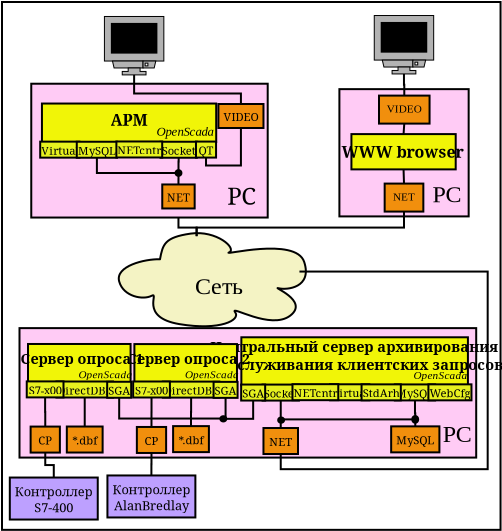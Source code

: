 <?xml version="1.0" encoding="UTF-8"?>
<dia:diagram xmlns:dia="http://www.lysator.liu.se/~alla/dia/">
  <dia:layer name="Тло" visible="true">
    <dia:group>
      <dia:object type="Standard - Box" version="0" id="O0">
        <dia:attribute name="obj_pos">
          <dia:point val="21.493,-13.909"/>
        </dia:attribute>
        <dia:attribute name="obj_bb">
          <dia:rectangle val="21.443,-13.959;46.47,12.534"/>
        </dia:attribute>
        <dia:attribute name="elem_corner">
          <dia:point val="21.493,-13.909"/>
        </dia:attribute>
        <dia:attribute name="elem_width">
          <dia:real val="24.927"/>
        </dia:attribute>
        <dia:attribute name="elem_height">
          <dia:real val="26.392"/>
        </dia:attribute>
        <dia:attribute name="show_background">
          <dia:boolean val="true"/>
        </dia:attribute>
      </dia:object>
      <dia:object type="Flowchart - Box" version="0" id="O1">
        <dia:attribute name="obj_pos">
          <dia:point val="22.029,9.868"/>
        </dia:attribute>
        <dia:attribute name="obj_bb">
          <dia:rectangle val="21.979,9.818;26.185,12.018"/>
        </dia:attribute>
        <dia:attribute name="elem_corner">
          <dia:point val="22.029,9.868"/>
        </dia:attribute>
        <dia:attribute name="elem_width">
          <dia:real val="4.106"/>
        </dia:attribute>
        <dia:attribute name="elem_height">
          <dia:real val="2.1"/>
        </dia:attribute>
        <dia:attribute name="inner_color">
          <dia:color val="#bda0ff"/>
        </dia:attribute>
        <dia:attribute name="show_background">
          <dia:boolean val="true"/>
        </dia:attribute>
        <dia:attribute name="padding">
          <dia:real val="0.2"/>
        </dia:attribute>
        <dia:attribute name="text">
          <dia:composite type="text">
            <dia:attribute name="string">
              <dia:string>#Контроллер
S7-400#</dia:string>
            </dia:attribute>
            <dia:attribute name="font">
              <dia:font family="serif" style="0" name="Times-Roman"/>
            </dia:attribute>
            <dia:attribute name="height">
              <dia:real val="0.8"/>
            </dia:attribute>
            <dia:attribute name="pos">
              <dia:point val="24.082,10.718"/>
            </dia:attribute>
            <dia:attribute name="color">
              <dia:color val="#000000"/>
            </dia:attribute>
            <dia:attribute name="alignment">
              <dia:enum val="1"/>
            </dia:attribute>
          </dia:composite>
        </dia:attribute>
      </dia:object>
      <dia:object type="Network - Cloud" version="0" id="O2">
        <dia:attribute name="obj_pos">
          <dia:point val="27.332,-2.353"/>
        </dia:attribute>
        <dia:attribute name="obj_bb">
          <dia:rectangle val="27.332,-2.353;36.686,2.306"/>
        </dia:attribute>
        <dia:attribute name="elem_corner">
          <dia:point val="27.332,-2.353"/>
        </dia:attribute>
        <dia:attribute name="elem_width">
          <dia:real val="9.354"/>
        </dia:attribute>
        <dia:attribute name="elem_height">
          <dia:real val="4.658"/>
        </dia:attribute>
        <dia:attribute name="line_width">
          <dia:real val="0.1"/>
        </dia:attribute>
        <dia:attribute name="line_colour">
          <dia:color val="#000000"/>
        </dia:attribute>
        <dia:attribute name="fill_colour">
          <dia:color val="#f4f3c4"/>
        </dia:attribute>
        <dia:attribute name="show_background">
          <dia:boolean val="true"/>
        </dia:attribute>
        <dia:attribute name="line_style">
          <dia:enum val="0"/>
          <dia:real val="1"/>
        </dia:attribute>
        <dia:attribute name="text">
          <dia:composite type="text">
            <dia:attribute name="string">
              <dia:string>#Cеть#</dia:string>
            </dia:attribute>
            <dia:attribute name="font">
              <dia:font family="times new roman" style="0" name="Times-Roman"/>
            </dia:attribute>
            <dia:attribute name="height">
              <dia:real val="1.5"/>
            </dia:attribute>
            <dia:attribute name="pos">
              <dia:point val="32.26,0.359"/>
            </dia:attribute>
            <dia:attribute name="color">
              <dia:color val="#000000"/>
            </dia:attribute>
            <dia:attribute name="alignment">
              <dia:enum val="1"/>
            </dia:attribute>
          </dia:composite>
        </dia:attribute>
        <dia:attribute name="flip_horizontal">
          <dia:boolean val="false"/>
        </dia:attribute>
        <dia:attribute name="flip_vertical">
          <dia:boolean val="false"/>
        </dia:attribute>
      </dia:object>
      <dia:object type="Standard - Box" version="0" id="O3">
        <dia:attribute name="obj_pos">
          <dia:point val="22.368,2.397"/>
        </dia:attribute>
        <dia:attribute name="obj_bb">
          <dia:rectangle val="22.318,2.347;45.253,8.92"/>
        </dia:attribute>
        <dia:attribute name="elem_corner">
          <dia:point val="22.368,2.397"/>
        </dia:attribute>
        <dia:attribute name="elem_width">
          <dia:real val="22.835"/>
        </dia:attribute>
        <dia:attribute name="elem_height">
          <dia:real val="6.473"/>
        </dia:attribute>
        <dia:attribute name="inner_color">
          <dia:color val="#ffcbf5"/>
        </dia:attribute>
        <dia:attribute name="show_background">
          <dia:boolean val="true"/>
        </dia:attribute>
      </dia:object>
      <dia:object type="Standard - Text" version="0" id="O4">
        <dia:attribute name="obj_pos">
          <dia:point val="44.25,8.093"/>
        </dia:attribute>
        <dia:attribute name="obj_bb">
          <dia:rectangle val="43.575,7.043;44.925,8.843"/>
        </dia:attribute>
        <dia:attribute name="text">
          <dia:composite type="text">
            <dia:attribute name="string">
              <dia:string>#PC#</dia:string>
            </dia:attribute>
            <dia:attribute name="font">
              <dia:font family="times new roman" style="0" name="Times-Roman"/>
            </dia:attribute>
            <dia:attribute name="height">
              <dia:real val="1.5"/>
            </dia:attribute>
            <dia:attribute name="pos">
              <dia:point val="44.25,8.093"/>
            </dia:attribute>
            <dia:attribute name="color">
              <dia:color val="#000000"/>
            </dia:attribute>
            <dia:attribute name="alignment">
              <dia:enum val="1"/>
            </dia:attribute>
          </dia:composite>
        </dia:attribute>
      </dia:object>
      <dia:object type="Standard - ZigZagLine" version="0" id="O5">
        <dia:attribute name="obj_pos">
          <dia:point val="25.629,5.866"/>
        </dia:attribute>
        <dia:attribute name="obj_bb">
          <dia:rectangle val="25.579,5.816;25.679,7.367"/>
        </dia:attribute>
        <dia:attribute name="orth_points">
          <dia:point val="25.629,5.866"/>
          <dia:point val="25.629,6.592"/>
          <dia:point val="25.629,6.592"/>
          <dia:point val="25.629,7.317"/>
        </dia:attribute>
        <dia:attribute name="orth_orient">
          <dia:enum val="1"/>
          <dia:enum val="0"/>
          <dia:enum val="1"/>
        </dia:attribute>
        <dia:connections>
          <dia:connection handle="1" to="O34" connection="2"/>
        </dia:connections>
      </dia:object>
      <dia:object type="Standard - ZigZagLine" version="0" id="O6">
        <dia:attribute name="obj_pos">
          <dia:point val="23.649,5.861"/>
        </dia:attribute>
        <dia:attribute name="obj_bb">
          <dia:rectangle val="23.599,5.811;23.706,7.37"/>
        </dia:attribute>
        <dia:attribute name="orth_points">
          <dia:point val="23.649,5.861"/>
          <dia:point val="23.649,6.591"/>
          <dia:point val="23.656,6.591"/>
          <dia:point val="23.656,7.32"/>
        </dia:attribute>
        <dia:attribute name="orth_orient">
          <dia:enum val="1"/>
          <dia:enum val="0"/>
          <dia:enum val="1"/>
        </dia:attribute>
        <dia:connections>
          <dia:connection handle="1" to="O33" connection="2"/>
        </dia:connections>
      </dia:object>
      <dia:object type="Standard - ZigZagLine" version="0" id="O7">
        <dia:attribute name="obj_pos">
          <dia:point val="23.656,8.62"/>
        </dia:attribute>
        <dia:attribute name="obj_bb">
          <dia:rectangle val="23.606,8.57;24.132,9.918"/>
        </dia:attribute>
        <dia:attribute name="orth_points">
          <dia:point val="23.656,8.62"/>
          <dia:point val="23.656,9.244"/>
          <dia:point val="24.082,9.244"/>
          <dia:point val="24.082,9.868"/>
        </dia:attribute>
        <dia:attribute name="orth_orient">
          <dia:enum val="1"/>
          <dia:enum val="0"/>
          <dia:enum val="1"/>
        </dia:attribute>
        <dia:connections>
          <dia:connection handle="0" to="O33" connection="13"/>
          <dia:connection handle="1" to="O1" connection="2"/>
        </dia:connections>
      </dia:object>
      <dia:object type="Standard - ZigZagLine" version="0" id="O8">
        <dia:attribute name="obj_pos">
          <dia:point val="35.43,8.692"/>
        </dia:attribute>
        <dia:attribute name="obj_bb">
          <dia:rectangle val="35.38,-0.481;45.827,9.5"/>
        </dia:attribute>
        <dia:attribute name="orth_points">
          <dia:point val="35.43,8.692"/>
          <dia:point val="35.43,9.45"/>
          <dia:point val="45.777,9.45"/>
          <dia:point val="45.777,-0.431"/>
          <dia:point val="36.365,-0.431"/>
        </dia:attribute>
        <dia:attribute name="orth_orient">
          <dia:enum val="1"/>
          <dia:enum val="0"/>
          <dia:enum val="1"/>
          <dia:enum val="0"/>
        </dia:attribute>
        <dia:connections>
          <dia:connection handle="0" to="O32" connection="13"/>
          <dia:connection handle="1" to="O2" connection="2"/>
        </dia:connections>
      </dia:object>
      <dia:object type="Standard - ZigZagLine" version="0" id="O9">
        <dia:attribute name="obj_pos">
          <dia:point val="35.43,6.02"/>
        </dia:attribute>
        <dia:attribute name="obj_bb">
          <dia:rectangle val="35.38,5.97;35.48,7.442"/>
        </dia:attribute>
        <dia:attribute name="orth_points">
          <dia:point val="35.43,6.02"/>
          <dia:point val="35.43,6.02"/>
          <dia:point val="35.43,7.392"/>
        </dia:attribute>
        <dia:attribute name="orth_orient">
          <dia:enum val="0"/>
          <dia:enum val="1"/>
        </dia:attribute>
        <dia:attribute name="autorouting">
          <dia:boolean val="false"/>
        </dia:attribute>
        <dia:connections>
          <dia:connection handle="1" to="O32" connection="2"/>
        </dia:connections>
      </dia:object>
      <dia:object type="Standard - ZigZagLine" version="0" id="O10">
        <dia:attribute name="obj_pos">
          <dia:point val="28.969,5.866"/>
        </dia:attribute>
        <dia:attribute name="obj_bb">
          <dia:rectangle val="28.917,5.816;29.019,7.389"/>
        </dia:attribute>
        <dia:attribute name="orth_points">
          <dia:point val="28.969,5.866"/>
          <dia:point val="28.969,6.603"/>
          <dia:point val="28.967,6.603"/>
          <dia:point val="28.967,7.339"/>
        </dia:attribute>
        <dia:attribute name="orth_orient">
          <dia:enum val="1"/>
          <dia:enum val="0"/>
          <dia:enum val="1"/>
        </dia:attribute>
        <dia:connections>
          <dia:connection handle="1" to="O35" connection="2"/>
        </dia:connections>
      </dia:object>
      <dia:object type="Standard - ZigZagLine" version="0" id="O11">
        <dia:attribute name="obj_pos">
          <dia:point val="30.949,5.871"/>
        </dia:attribute>
        <dia:attribute name="obj_bb">
          <dia:rectangle val="30.893,5.821;30.999,7.347"/>
        </dia:attribute>
        <dia:attribute name="orth_points">
          <dia:point val="30.949,5.871"/>
          <dia:point val="30.949,6.584"/>
          <dia:point val="30.943,6.584"/>
          <dia:point val="30.943,7.297"/>
        </dia:attribute>
        <dia:attribute name="orth_orient">
          <dia:enum val="1"/>
          <dia:enum val="0"/>
          <dia:enum val="1"/>
        </dia:attribute>
        <dia:connections>
          <dia:connection handle="1" to="O36" connection="2"/>
        </dia:connections>
      </dia:object>
      <dia:object type="Flowchart - Box" version="0" id="O12">
        <dia:attribute name="obj_pos">
          <dia:point val="26.91,9.764"/>
        </dia:attribute>
        <dia:attribute name="obj_bb">
          <dia:rectangle val="26.86,9.714;31.065,11.914"/>
        </dia:attribute>
        <dia:attribute name="elem_corner">
          <dia:point val="26.91,9.764"/>
        </dia:attribute>
        <dia:attribute name="elem_width">
          <dia:real val="4.106"/>
        </dia:attribute>
        <dia:attribute name="elem_height">
          <dia:real val="2.1"/>
        </dia:attribute>
        <dia:attribute name="inner_color">
          <dia:color val="#bda0ff"/>
        </dia:attribute>
        <dia:attribute name="show_background">
          <dia:boolean val="true"/>
        </dia:attribute>
        <dia:attribute name="padding">
          <dia:real val="0.2"/>
        </dia:attribute>
        <dia:attribute name="text">
          <dia:composite type="text">
            <dia:attribute name="string">
              <dia:string>#Контроллер
AlanBredlay#</dia:string>
            </dia:attribute>
            <dia:attribute name="font">
              <dia:font family="serif" style="0" name="Times-Roman"/>
            </dia:attribute>
            <dia:attribute name="height">
              <dia:real val="0.8"/>
            </dia:attribute>
            <dia:attribute name="pos">
              <dia:point val="28.963,10.614"/>
            </dia:attribute>
            <dia:attribute name="color">
              <dia:color val="#000000"/>
            </dia:attribute>
            <dia:attribute name="alignment">
              <dia:enum val="1"/>
            </dia:attribute>
          </dia:composite>
        </dia:attribute>
      </dia:object>
      <dia:object type="Standard - ZigZagLine" version="0" id="O13">
        <dia:attribute name="obj_pos">
          <dia:point val="28.967,8.639"/>
        </dia:attribute>
        <dia:attribute name="obj_bb">
          <dia:rectangle val="28.913,8.589;29.017,9.814"/>
        </dia:attribute>
        <dia:attribute name="orth_points">
          <dia:point val="28.967,8.639"/>
          <dia:point val="28.967,9.202"/>
          <dia:point val="28.963,9.202"/>
          <dia:point val="28.963,9.764"/>
        </dia:attribute>
        <dia:attribute name="orth_orient">
          <dia:enum val="1"/>
          <dia:enum val="0"/>
          <dia:enum val="1"/>
        </dia:attribute>
        <dia:connections>
          <dia:connection handle="0" to="O35" connection="13"/>
          <dia:connection handle="1" to="O12" connection="2"/>
        </dia:connections>
      </dia:object>
      <dia:object type="Standard - ZigZagLine" version="0" id="O14">
        <dia:attribute name="obj_pos">
          <dia:point val="27.352,5.879"/>
        </dia:attribute>
        <dia:attribute name="obj_bb">
          <dia:rectangle val="27.302,5.829;32.722,6.968"/>
        </dia:attribute>
        <dia:attribute name="orth_points">
          <dia:point val="27.352,5.879"/>
          <dia:point val="27.352,6.918"/>
          <dia:point val="32.672,6.918"/>
          <dia:point val="32.672,5.884"/>
        </dia:attribute>
        <dia:attribute name="orth_orient">
          <dia:enum val="1"/>
          <dia:enum val="0"/>
          <dia:enum val="1"/>
        </dia:attribute>
        <dia:attribute name="autorouting">
          <dia:boolean val="false"/>
        </dia:attribute>
      </dia:object>
      <dia:object type="Standard - ZigZagLine" version="0" id="O15">
        <dia:attribute name="obj_pos">
          <dia:point val="32.708,6.932"/>
        </dia:attribute>
        <dia:attribute name="obj_bb">
          <dia:rectangle val="32.658,5.968;34.101,6.982"/>
        </dia:attribute>
        <dia:attribute name="orth_points">
          <dia:point val="32.708,6.932"/>
          <dia:point val="34.051,6.932"/>
          <dia:point val="34.051,6.018"/>
        </dia:attribute>
        <dia:attribute name="orth_orient">
          <dia:enum val="0"/>
          <dia:enum val="1"/>
        </dia:attribute>
        <dia:attribute name="autorouting">
          <dia:boolean val="false"/>
        </dia:attribute>
        <dia:connections>
          <dia:connection handle="0" to="O16" connection="4"/>
        </dia:connections>
      </dia:object>
      <dia:object type="Standard - Ellipse" version="0" id="O16">
        <dia:attribute name="obj_pos">
          <dia:point val="32.412,6.801"/>
        </dia:attribute>
        <dia:attribute name="obj_bb">
          <dia:rectangle val="32.362,6.751;32.758,7.114"/>
        </dia:attribute>
        <dia:attribute name="elem_corner">
          <dia:point val="32.412,6.801"/>
        </dia:attribute>
        <dia:attribute name="elem_width">
          <dia:real val="0.296"/>
        </dia:attribute>
        <dia:attribute name="elem_height">
          <dia:real val="0.263"/>
        </dia:attribute>
        <dia:attribute name="inner_color">
          <dia:color val="#010101"/>
        </dia:attribute>
      </dia:object>
      <dia:object type="Standard - ZigZagLine" version="0" id="O17">
        <dia:attribute name="obj_pos">
          <dia:point val="42.142,6.012"/>
        </dia:attribute>
        <dia:attribute name="obj_bb">
          <dia:rectangle val="42.092,5.962;42.207,7.359"/>
        </dia:attribute>
        <dia:attribute name="orth_points">
          <dia:point val="42.142,6.012"/>
          <dia:point val="42.142,6.66"/>
          <dia:point val="42.157,6.66"/>
          <dia:point val="42.157,7.309"/>
        </dia:attribute>
        <dia:attribute name="orth_orient">
          <dia:enum val="1"/>
          <dia:enum val="0"/>
          <dia:enum val="1"/>
        </dia:attribute>
        <dia:connections>
          <dia:connection handle="1" to="O37" connection="2"/>
        </dia:connections>
      </dia:object>
      <dia:object type="Standard - ZigZagLine" version="0" id="O18">
        <dia:attribute name="obj_pos">
          <dia:point val="35.597,6.997"/>
        </dia:attribute>
        <dia:attribute name="obj_bb">
          <dia:rectangle val="35.547,6.911;42.056,7.047"/>
        </dia:attribute>
        <dia:attribute name="orth_points">
          <dia:point val="35.597,6.997"/>
          <dia:point val="35.597,6.961"/>
          <dia:point val="42.006,6.961"/>
        </dia:attribute>
        <dia:attribute name="orth_orient">
          <dia:enum val="1"/>
          <dia:enum val="0"/>
        </dia:attribute>
        <dia:attribute name="autorouting">
          <dia:boolean val="false"/>
        </dia:attribute>
        <dia:connections>
          <dia:connection handle="0" to="O19" connection="4"/>
          <dia:connection handle="1" to="O20" connection="3"/>
        </dia:connections>
      </dia:object>
      <dia:object type="Standard - Ellipse" version="0" id="O19">
        <dia:attribute name="obj_pos">
          <dia:point val="35.301,6.865"/>
        </dia:attribute>
        <dia:attribute name="obj_bb">
          <dia:rectangle val="35.251,6.815;35.647,7.179"/>
        </dia:attribute>
        <dia:attribute name="elem_corner">
          <dia:point val="35.301,6.865"/>
        </dia:attribute>
        <dia:attribute name="elem_width">
          <dia:real val="0.296"/>
        </dia:attribute>
        <dia:attribute name="elem_height">
          <dia:real val="0.263"/>
        </dia:attribute>
        <dia:attribute name="inner_color">
          <dia:color val="#010101"/>
        </dia:attribute>
      </dia:object>
      <dia:object type="Standard - Ellipse" version="0" id="O20">
        <dia:attribute name="obj_pos">
          <dia:point val="42.006,6.793"/>
        </dia:attribute>
        <dia:attribute name="obj_bb">
          <dia:rectangle val="41.956,6.743;42.352,7.179"/>
        </dia:attribute>
        <dia:attribute name="elem_corner">
          <dia:point val="42.006,6.793"/>
        </dia:attribute>
        <dia:attribute name="elem_width">
          <dia:real val="0.296"/>
        </dia:attribute>
        <dia:attribute name="elem_height">
          <dia:real val="0.336"/>
        </dia:attribute>
        <dia:attribute name="inner_color">
          <dia:color val="#010101"/>
        </dia:attribute>
      </dia:object>
      <dia:object type="Standard - ZigZagLine" version="0" id="O21">
        <dia:attribute name="obj_pos">
          <dia:point val="31.224,-2.201"/>
        </dia:attribute>
        <dia:attribute name="obj_bb">
          <dia:rectangle val="30.266,-3.636;31.274,-2.151"/>
        </dia:attribute>
        <dia:attribute name="orth_points">
          <dia:point val="31.224,-2.201"/>
          <dia:point val="31.224,-2.63"/>
          <dia:point val="30.316,-2.63"/>
          <dia:point val="30.316,-3.586"/>
        </dia:attribute>
        <dia:attribute name="orth_orient">
          <dia:enum val="1"/>
          <dia:enum val="0"/>
          <dia:enum val="1"/>
        </dia:attribute>
        <dia:attribute name="autorouting">
          <dia:boolean val="false"/>
        </dia:attribute>
        <dia:connections>
          <dia:connection handle="0" to="O2" connection="3"/>
        </dia:connections>
      </dia:object>
      <dia:group>
        <dia:object type="Network - General Monitor (With Stand)" version="0" id="O22">
          <dia:attribute name="obj_pos">
            <dia:point val="40.106,-13.233"/>
          </dia:attribute>
          <dia:attribute name="obj_bb">
            <dia:rectangle val="40.081,-13.258;43.102,-9.163"/>
          </dia:attribute>
          <dia:attribute name="elem_corner">
            <dia:point val="40.106,-13.233"/>
          </dia:attribute>
          <dia:attribute name="elem_width">
            <dia:real val="2.971"/>
          </dia:attribute>
          <dia:attribute name="elem_height">
            <dia:real val="2.921"/>
          </dia:attribute>
          <dia:attribute name="line_width">
            <dia:real val="0.1"/>
          </dia:attribute>
          <dia:attribute name="line_colour">
            <dia:color val="#000000"/>
          </dia:attribute>
          <dia:attribute name="fill_colour">
            <dia:color val="#ffffff"/>
          </dia:attribute>
          <dia:attribute name="show_background">
            <dia:boolean val="true"/>
          </dia:attribute>
          <dia:attribute name="line_style">
            <dia:enum val="0"/>
            <dia:real val="1"/>
          </dia:attribute>
          <dia:attribute name="text">
            <dia:composite type="text">
              <dia:attribute name="string">
                <dia:string>##</dia:string>
              </dia:attribute>
              <dia:attribute name="font">
                <dia:font family="courier new" style="0" name="Courier"/>
              </dia:attribute>
              <dia:attribute name="height">
                <dia:real val="0.8"/>
              </dia:attribute>
              <dia:attribute name="pos">
                <dia:point val="41.591,-9.663"/>
              </dia:attribute>
              <dia:attribute name="color">
                <dia:color val="#000000"/>
              </dia:attribute>
              <dia:attribute name="alignment">
                <dia:enum val="1"/>
              </dia:attribute>
            </dia:composite>
          </dia:attribute>
          <dia:attribute name="flip_horizontal">
            <dia:boolean val="false"/>
          </dia:attribute>
          <dia:attribute name="flip_vertical">
            <dia:boolean val="false"/>
          </dia:attribute>
        </dia:object>
        <dia:object type="Standard - Box" version="0" id="O23">
          <dia:attribute name="obj_pos">
            <dia:point val="38.363,-9.552"/>
          </dia:attribute>
          <dia:attribute name="obj_bb">
            <dia:rectangle val="38.313,-9.602;44.877,-3.139"/>
          </dia:attribute>
          <dia:attribute name="elem_corner">
            <dia:point val="38.363,-9.552"/>
          </dia:attribute>
          <dia:attribute name="elem_width">
            <dia:real val="6.463"/>
          </dia:attribute>
          <dia:attribute name="elem_height">
            <dia:real val="6.363"/>
          </dia:attribute>
          <dia:attribute name="inner_color">
            <dia:color val="#ffcbf5"/>
          </dia:attribute>
          <dia:attribute name="show_background">
            <dia:boolean val="true"/>
          </dia:attribute>
        </dia:object>
        <dia:object type="Standard - Text" version="0" id="O24">
          <dia:attribute name="obj_pos">
            <dia:point val="43.738,-3.892"/>
          </dia:attribute>
          <dia:attribute name="obj_bb">
            <dia:rectangle val="43.063,-4.942;44.413,-3.142"/>
          </dia:attribute>
          <dia:attribute name="text">
            <dia:composite type="text">
              <dia:attribute name="string">
                <dia:string>#PC#</dia:string>
              </dia:attribute>
              <dia:attribute name="font">
                <dia:font family="times new roman" style="0" name="Times-Roman"/>
              </dia:attribute>
              <dia:attribute name="height">
                <dia:real val="1.5"/>
              </dia:attribute>
              <dia:attribute name="pos">
                <dia:point val="43.738,-3.892"/>
              </dia:attribute>
              <dia:attribute name="color">
                <dia:color val="#000000"/>
              </dia:attribute>
              <dia:attribute name="alignment">
                <dia:enum val="1"/>
              </dia:attribute>
            </dia:composite>
          </dia:attribute>
        </dia:object>
        <dia:object type="Standard - Box" version="0" id="O25">
          <dia:attribute name="obj_pos">
            <dia:point val="38.964,-7.304"/>
          </dia:attribute>
          <dia:attribute name="obj_bb">
            <dia:rectangle val="38.914,-7.354;44.228,-5.49"/>
          </dia:attribute>
          <dia:attribute name="elem_corner">
            <dia:point val="38.964,-7.304"/>
          </dia:attribute>
          <dia:attribute name="elem_width">
            <dia:real val="5.214"/>
          </dia:attribute>
          <dia:attribute name="elem_height">
            <dia:real val="1.764"/>
          </dia:attribute>
          <dia:attribute name="inner_color">
            <dia:color val="#f1f507"/>
          </dia:attribute>
          <dia:attribute name="show_background">
            <dia:boolean val="true"/>
          </dia:attribute>
        </dia:object>
        <dia:object type="Standard - Text" version="0" id="O26">
          <dia:attribute name="obj_pos">
            <dia:point val="41.514,-6.125"/>
          </dia:attribute>
          <dia:attribute name="obj_bb">
            <dia:rectangle val="39.039,-6.875;43.989,-5.625"/>
          </dia:attribute>
          <dia:attribute name="text">
            <dia:composite type="text">
              <dia:attribute name="string">
                <dia:string>#WWW browser#</dia:string>
              </dia:attribute>
              <dia:attribute name="font">
                <dia:font family="serif" style="80" name="Times-Roman"/>
              </dia:attribute>
              <dia:attribute name="height">
                <dia:real val="1"/>
              </dia:attribute>
              <dia:attribute name="pos">
                <dia:point val="41.514,-6.125"/>
              </dia:attribute>
              <dia:attribute name="color">
                <dia:color val="#000000"/>
              </dia:attribute>
              <dia:attribute name="alignment">
                <dia:enum val="1"/>
              </dia:attribute>
            </dia:composite>
          </dia:attribute>
        </dia:object>
        <dia:object type="Standard - Line" version="0" id="O27">
          <dia:attribute name="obj_pos">
            <dia:point val="41.571,-5.54"/>
          </dia:attribute>
          <dia:attribute name="obj_bb">
            <dia:rectangle val="41.52,-5.592;41.644,-4.778"/>
          </dia:attribute>
          <dia:attribute name="conn_endpoints">
            <dia:point val="41.571,-5.54"/>
            <dia:point val="41.593,-4.83"/>
          </dia:attribute>
          <dia:attribute name="numcp">
            <dia:int val="1"/>
          </dia:attribute>
          <dia:connections>
            <dia:connection handle="0" to="O25" connection="6"/>
            <dia:connection handle="1" to="O29" connection="2"/>
          </dia:connections>
        </dia:object>
        <dia:object type="Standard - Line" version="0" id="O28">
          <dia:attribute name="obj_pos">
            <dia:point val="41.607,-7.829"/>
          </dia:attribute>
          <dia:attribute name="obj_bb">
            <dia:rectangle val="41.518,-7.883;41.66,-7.25"/>
          </dia:attribute>
          <dia:attribute name="conn_endpoints">
            <dia:point val="41.607,-7.829"/>
            <dia:point val="41.571,-7.304"/>
          </dia:attribute>
          <dia:attribute name="numcp">
            <dia:int val="1"/>
          </dia:attribute>
          <dia:connections>
            <dia:connection handle="0" to="O30" connection="13"/>
            <dia:connection handle="1" to="O25" connection="1"/>
          </dia:connections>
        </dia:object>
        <dia:object type="Flowchart - Box" version="0" id="O29">
          <dia:attribute name="obj_pos">
            <dia:point val="40.626,-4.83"/>
          </dia:attribute>
          <dia:attribute name="obj_bb">
            <dia:rectangle val="40.576,-4.88;42.61,-3.38"/>
          </dia:attribute>
          <dia:attribute name="elem_corner">
            <dia:point val="40.626,-4.83"/>
          </dia:attribute>
          <dia:attribute name="elem_width">
            <dia:real val="1.934"/>
          </dia:attribute>
          <dia:attribute name="elem_height">
            <dia:real val="1.4"/>
          </dia:attribute>
          <dia:attribute name="inner_color">
            <dia:color val="#f18f0d"/>
          </dia:attribute>
          <dia:attribute name="show_background">
            <dia:boolean val="true"/>
          </dia:attribute>
          <dia:attribute name="padding">
            <dia:real val="0.2"/>
          </dia:attribute>
          <dia:attribute name="text">
            <dia:composite type="text">
              <dia:attribute name="string">
                <dia:string>#NET#</dia:string>
              </dia:attribute>
              <dia:attribute name="font">
                <dia:font family="times new roman" style="0" name="Times-Roman"/>
              </dia:attribute>
              <dia:attribute name="height">
                <dia:real val="0.7"/>
              </dia:attribute>
              <dia:attribute name="pos">
                <dia:point val="41.593,-3.98"/>
              </dia:attribute>
              <dia:attribute name="color">
                <dia:color val="#000000"/>
              </dia:attribute>
              <dia:attribute name="alignment">
                <dia:enum val="1"/>
              </dia:attribute>
            </dia:composite>
          </dia:attribute>
        </dia:object>
        <dia:object type="Flowchart - Box" version="0" id="O30">
          <dia:attribute name="obj_pos">
            <dia:point val="40.343,-9.229"/>
          </dia:attribute>
          <dia:attribute name="obj_bb">
            <dia:rectangle val="40.293,-9.279;42.921,-7.779"/>
          </dia:attribute>
          <dia:attribute name="elem_corner">
            <dia:point val="40.343,-9.229"/>
          </dia:attribute>
          <dia:attribute name="elem_width">
            <dia:real val="2.528"/>
          </dia:attribute>
          <dia:attribute name="elem_height">
            <dia:real val="1.4"/>
          </dia:attribute>
          <dia:attribute name="inner_color">
            <dia:color val="#f18f0d"/>
          </dia:attribute>
          <dia:attribute name="show_background">
            <dia:boolean val="true"/>
          </dia:attribute>
          <dia:attribute name="padding">
            <dia:real val="0.2"/>
          </dia:attribute>
          <dia:attribute name="text">
            <dia:composite type="text">
              <dia:attribute name="string">
                <dia:string>#VIDEO#</dia:string>
              </dia:attribute>
              <dia:attribute name="font">
                <dia:font family="times new roman" style="0" name="Times-Roman"/>
              </dia:attribute>
              <dia:attribute name="height">
                <dia:real val="0.7"/>
              </dia:attribute>
              <dia:attribute name="pos">
                <dia:point val="41.607,-8.379"/>
              </dia:attribute>
              <dia:attribute name="color">
                <dia:color val="#000000"/>
              </dia:attribute>
              <dia:attribute name="alignment">
                <dia:enum val="1"/>
              </dia:attribute>
            </dia:composite>
          </dia:attribute>
        </dia:object>
        <dia:object type="Standard - ZigZagLine" version="0" id="O31">
          <dia:attribute name="obj_pos">
            <dia:point val="41.607,-9.229"/>
          </dia:attribute>
          <dia:attribute name="obj_bb">
            <dia:rectangle val="41.541,-10.362;41.657,-9.179"/>
          </dia:attribute>
          <dia:attribute name="orth_points">
            <dia:point val="41.607,-9.229"/>
            <dia:point val="41.607,-9.771"/>
            <dia:point val="41.591,-9.771"/>
            <dia:point val="41.591,-10.312"/>
          </dia:attribute>
          <dia:attribute name="orth_orient">
            <dia:enum val="1"/>
            <dia:enum val="0"/>
            <dia:enum val="1"/>
          </dia:attribute>
          <dia:connections>
            <dia:connection handle="0" to="O30" connection="2"/>
            <dia:connection handle="1" to="O22" connection="0"/>
          </dia:connections>
        </dia:object>
      </dia:group>
      <dia:object type="Flowchart - Box" version="0" id="O32">
        <dia:attribute name="obj_pos">
          <dia:point val="34.566,7.392"/>
        </dia:attribute>
        <dia:attribute name="obj_bb">
          <dia:rectangle val="34.516,7.342;36.343,8.742"/>
        </dia:attribute>
        <dia:attribute name="elem_corner">
          <dia:point val="34.566,7.392"/>
        </dia:attribute>
        <dia:attribute name="elem_width">
          <dia:real val="1.727"/>
        </dia:attribute>
        <dia:attribute name="elem_height">
          <dia:real val="1.3"/>
        </dia:attribute>
        <dia:attribute name="inner_color">
          <dia:color val="#f18f0d"/>
        </dia:attribute>
        <dia:attribute name="show_background">
          <dia:boolean val="true"/>
        </dia:attribute>
        <dia:attribute name="padding">
          <dia:real val="0.2"/>
        </dia:attribute>
        <dia:attribute name="text">
          <dia:composite type="text">
            <dia:attribute name="string">
              <dia:string>#NET#</dia:string>
            </dia:attribute>
            <dia:attribute name="font">
              <dia:font family="serif" style="0" name="Times-Roman"/>
            </dia:attribute>
            <dia:attribute name="height">
              <dia:real val="0.7"/>
            </dia:attribute>
            <dia:attribute name="pos">
              <dia:point val="35.43,8.192"/>
            </dia:attribute>
            <dia:attribute name="color">
              <dia:color val="#000000"/>
            </dia:attribute>
            <dia:attribute name="alignment">
              <dia:enum val="1"/>
            </dia:attribute>
          </dia:composite>
        </dia:attribute>
      </dia:object>
      <dia:object type="Flowchart - Box" version="0" id="O33">
        <dia:attribute name="obj_pos">
          <dia:point val="22.924,7.32"/>
        </dia:attribute>
        <dia:attribute name="obj_bb">
          <dia:rectangle val="22.875,7.27;24.438,8.67"/>
        </dia:attribute>
        <dia:attribute name="elem_corner">
          <dia:point val="22.924,7.32"/>
        </dia:attribute>
        <dia:attribute name="elem_width">
          <dia:real val="1.463"/>
        </dia:attribute>
        <dia:attribute name="elem_height">
          <dia:real val="1.3"/>
        </dia:attribute>
        <dia:attribute name="inner_color">
          <dia:color val="#f18f0d"/>
        </dia:attribute>
        <dia:attribute name="show_background">
          <dia:boolean val="true"/>
        </dia:attribute>
        <dia:attribute name="padding">
          <dia:real val="0.2"/>
        </dia:attribute>
        <dia:attribute name="text">
          <dia:composite type="text">
            <dia:attribute name="string">
              <dia:string>#CP#</dia:string>
            </dia:attribute>
            <dia:attribute name="font">
              <dia:font family="serif" style="0" name="Times-Roman"/>
            </dia:attribute>
            <dia:attribute name="height">
              <dia:real val="0.7"/>
            </dia:attribute>
            <dia:attribute name="pos">
              <dia:point val="23.656,8.12"/>
            </dia:attribute>
            <dia:attribute name="color">
              <dia:color val="#000000"/>
            </dia:attribute>
            <dia:attribute name="alignment">
              <dia:enum val="1"/>
            </dia:attribute>
          </dia:composite>
        </dia:attribute>
      </dia:object>
      <dia:object type="Flowchart - Box" version="0" id="O34">
        <dia:attribute name="obj_pos">
          <dia:point val="24.739,7.317"/>
        </dia:attribute>
        <dia:attribute name="obj_bb">
          <dia:rectangle val="24.689,7.267;26.569,8.667"/>
        </dia:attribute>
        <dia:attribute name="elem_corner">
          <dia:point val="24.739,7.317"/>
        </dia:attribute>
        <dia:attribute name="elem_width">
          <dia:real val="1.78"/>
        </dia:attribute>
        <dia:attribute name="elem_height">
          <dia:real val="1.3"/>
        </dia:attribute>
        <dia:attribute name="inner_color">
          <dia:color val="#f18f0d"/>
        </dia:attribute>
        <dia:attribute name="show_background">
          <dia:boolean val="true"/>
        </dia:attribute>
        <dia:attribute name="padding">
          <dia:real val="0.2"/>
        </dia:attribute>
        <dia:attribute name="text">
          <dia:composite type="text">
            <dia:attribute name="string">
              <dia:string>#*.dbf#</dia:string>
            </dia:attribute>
            <dia:attribute name="font">
              <dia:font family="serif" style="0" name="Times-Roman"/>
            </dia:attribute>
            <dia:attribute name="height">
              <dia:real val="0.7"/>
            </dia:attribute>
            <dia:attribute name="pos">
              <dia:point val="25.629,8.117"/>
            </dia:attribute>
            <dia:attribute name="color">
              <dia:color val="#000000"/>
            </dia:attribute>
            <dia:attribute name="alignment">
              <dia:enum val="1"/>
            </dia:attribute>
          </dia:composite>
        </dia:attribute>
      </dia:object>
      <dia:object type="Flowchart - Box" version="0" id="O35">
        <dia:attribute name="obj_pos">
          <dia:point val="28.236,7.339"/>
        </dia:attribute>
        <dia:attribute name="obj_bb">
          <dia:rectangle val="28.186,7.289;29.749,8.689"/>
        </dia:attribute>
        <dia:attribute name="elem_corner">
          <dia:point val="28.236,7.339"/>
        </dia:attribute>
        <dia:attribute name="elem_width">
          <dia:real val="1.463"/>
        </dia:attribute>
        <dia:attribute name="elem_height">
          <dia:real val="1.3"/>
        </dia:attribute>
        <dia:attribute name="inner_color">
          <dia:color val="#f18f0d"/>
        </dia:attribute>
        <dia:attribute name="show_background">
          <dia:boolean val="true"/>
        </dia:attribute>
        <dia:attribute name="padding">
          <dia:real val="0.2"/>
        </dia:attribute>
        <dia:attribute name="text">
          <dia:composite type="text">
            <dia:attribute name="string">
              <dia:string>#CP#</dia:string>
            </dia:attribute>
            <dia:attribute name="font">
              <dia:font family="serif" style="0" name="Times-Roman"/>
            </dia:attribute>
            <dia:attribute name="height">
              <dia:real val="0.7"/>
            </dia:attribute>
            <dia:attribute name="pos">
              <dia:point val="28.967,8.139"/>
            </dia:attribute>
            <dia:attribute name="color">
              <dia:color val="#000000"/>
            </dia:attribute>
            <dia:attribute name="alignment">
              <dia:enum val="1"/>
            </dia:attribute>
          </dia:composite>
        </dia:attribute>
      </dia:object>
      <dia:object type="Flowchart - Box" version="0" id="O36">
        <dia:attribute name="obj_pos">
          <dia:point val="30.053,7.297"/>
        </dia:attribute>
        <dia:attribute name="obj_bb">
          <dia:rectangle val="30.003,7.247;31.883,8.647"/>
        </dia:attribute>
        <dia:attribute name="elem_corner">
          <dia:point val="30.053,7.297"/>
        </dia:attribute>
        <dia:attribute name="elem_width">
          <dia:real val="1.78"/>
        </dia:attribute>
        <dia:attribute name="elem_height">
          <dia:real val="1.3"/>
        </dia:attribute>
        <dia:attribute name="inner_color">
          <dia:color val="#f18f0d"/>
        </dia:attribute>
        <dia:attribute name="show_background">
          <dia:boolean val="true"/>
        </dia:attribute>
        <dia:attribute name="padding">
          <dia:real val="0.2"/>
        </dia:attribute>
        <dia:attribute name="text">
          <dia:composite type="text">
            <dia:attribute name="string">
              <dia:string>#*.dbf#</dia:string>
            </dia:attribute>
            <dia:attribute name="font">
              <dia:font family="serif" style="0" name="Times-Roman"/>
            </dia:attribute>
            <dia:attribute name="height">
              <dia:real val="0.7"/>
            </dia:attribute>
            <dia:attribute name="pos">
              <dia:point val="30.943,8.097"/>
            </dia:attribute>
            <dia:attribute name="color">
              <dia:color val="#000000"/>
            </dia:attribute>
            <dia:attribute name="alignment">
              <dia:enum val="1"/>
            </dia:attribute>
          </dia:composite>
        </dia:attribute>
      </dia:object>
      <dia:object type="Flowchart - Box" version="0" id="O37">
        <dia:attribute name="obj_pos">
          <dia:point val="41.012,7.309"/>
        </dia:attribute>
        <dia:attribute name="obj_bb">
          <dia:rectangle val="40.962,7.259;43.352,8.659"/>
        </dia:attribute>
        <dia:attribute name="elem_corner">
          <dia:point val="41.012,7.309"/>
        </dia:attribute>
        <dia:attribute name="elem_width">
          <dia:real val="2.29"/>
        </dia:attribute>
        <dia:attribute name="elem_height">
          <dia:real val="1.3"/>
        </dia:attribute>
        <dia:attribute name="inner_color">
          <dia:color val="#f18f0d"/>
        </dia:attribute>
        <dia:attribute name="show_background">
          <dia:boolean val="true"/>
        </dia:attribute>
        <dia:attribute name="padding">
          <dia:real val="0.2"/>
        </dia:attribute>
        <dia:attribute name="text">
          <dia:composite type="text">
            <dia:attribute name="string">
              <dia:string>#MySQL#</dia:string>
            </dia:attribute>
            <dia:attribute name="font">
              <dia:font family="serif" style="0" name="Times-Roman"/>
            </dia:attribute>
            <dia:attribute name="height">
              <dia:real val="0.7"/>
            </dia:attribute>
            <dia:attribute name="pos">
              <dia:point val="42.157,8.109"/>
            </dia:attribute>
            <dia:attribute name="color">
              <dia:color val="#000000"/>
            </dia:attribute>
            <dia:attribute name="alignment">
              <dia:enum val="1"/>
            </dia:attribute>
          </dia:composite>
        </dia:attribute>
      </dia:object>
      <dia:object type="Standard - ZigZagLine" version="0" id="O38">
        <dia:attribute name="obj_pos">
          <dia:point val="31.224,-2.201"/>
        </dia:attribute>
        <dia:attribute name="obj_bb">
          <dia:rectangle val="31.174,-3.48;41.643,-2.151"/>
        </dia:attribute>
        <dia:attribute name="orth_points">
          <dia:point val="31.224,-2.201"/>
          <dia:point val="31.224,-2.63"/>
          <dia:point val="41.593,-2.63"/>
          <dia:point val="41.593,-3.43"/>
        </dia:attribute>
        <dia:attribute name="orth_orient">
          <dia:enum val="1"/>
          <dia:enum val="0"/>
          <dia:enum val="1"/>
        </dia:attribute>
        <dia:connections>
          <dia:connection handle="0" to="O2" connection="3"/>
        </dia:connections>
      </dia:object>
      <dia:group>
        <dia:object type="Standard - Box" version="0" id="O39">
          <dia:attribute name="obj_pos">
            <dia:point val="33.461,2.855"/>
          </dia:attribute>
          <dia:attribute name="obj_bb">
            <dia:rectangle val="33.411,2.805;44.84,5.312"/>
          </dia:attribute>
          <dia:attribute name="elem_corner">
            <dia:point val="33.461,2.855"/>
          </dia:attribute>
          <dia:attribute name="elem_width">
            <dia:real val="11.328"/>
          </dia:attribute>
          <dia:attribute name="elem_height">
            <dia:real val="2.407"/>
          </dia:attribute>
          <dia:attribute name="inner_color">
            <dia:color val="#f1f507"/>
          </dia:attribute>
          <dia:attribute name="show_background">
            <dia:boolean val="true"/>
          </dia:attribute>
        </dia:object>
        <dia:object type="Standard - Text" version="0" id="O40">
          <dia:attribute name="obj_pos">
            <dia:point val="43.423,4.942"/>
          </dia:attribute>
          <dia:attribute name="obj_bb">
            <dia:rectangle val="42.298,4.424;44.566,5.377"/>
          </dia:attribute>
          <dia:attribute name="text">
            <dia:composite type="text">
              <dia:attribute name="string">
                <dia:string>#OpenScada#</dia:string>
              </dia:attribute>
              <dia:attribute name="font">
                <dia:font family="times new roman" style="8" name="Times-Bold"/>
              </dia:attribute>
              <dia:attribute name="height">
                <dia:real val="0.7"/>
              </dia:attribute>
              <dia:attribute name="pos">
                <dia:point val="43.423,4.942"/>
              </dia:attribute>
              <dia:attribute name="color">
                <dia:color val="#000000"/>
              </dia:attribute>
              <dia:attribute name="alignment">
                <dia:enum val="1"/>
              </dia:attribute>
            </dia:composite>
          </dia:attribute>
        </dia:object>
        <dia:object type="Standard - Text" version="0" id="O41">
          <dia:attribute name="obj_pos">
            <dia:point val="39.111,3.59"/>
          </dia:attribute>
          <dia:attribute name="obj_bb">
            <dia:rectangle val="33.786,2.919;44.457,4.983"/>
          </dia:attribute>
          <dia:attribute name="text">
            <dia:composite type="text">
              <dia:attribute name="string">
                <dia:string>#Центральный сервер архивирования
и обслуживания клиентских запросов#</dia:string>
              </dia:attribute>
              <dia:attribute name="font">
                <dia:font family="serif" style="80" name="Times-Roman"/>
              </dia:attribute>
              <dia:attribute name="height">
                <dia:real val="0.9"/>
              </dia:attribute>
              <dia:attribute name="pos">
                <dia:point val="39.111,3.59"/>
              </dia:attribute>
              <dia:attribute name="color">
                <dia:color val="#000000"/>
              </dia:attribute>
              <dia:attribute name="alignment">
                <dia:enum val="1"/>
              </dia:attribute>
            </dia:composite>
          </dia:attribute>
        </dia:object>
        <dia:object type="Flowchart - Box" version="0" id="O42">
          <dia:attribute name="obj_pos">
            <dia:point val="38.112,5.205"/>
          </dia:attribute>
          <dia:attribute name="obj_bb">
            <dia:rectangle val="38.062,5.155;39.694,6.055"/>
          </dia:attribute>
          <dia:attribute name="elem_corner">
            <dia:point val="38.112,5.205"/>
          </dia:attribute>
          <dia:attribute name="elem_width">
            <dia:real val="1.532"/>
          </dia:attribute>
          <dia:attribute name="elem_height">
            <dia:real val="0.8"/>
          </dia:attribute>
          <dia:attribute name="inner_color">
            <dia:color val="#e7f11f"/>
          </dia:attribute>
          <dia:attribute name="show_background">
            <dia:boolean val="true"/>
          </dia:attribute>
          <dia:attribute name="padding">
            <dia:real val="0"/>
          </dia:attribute>
          <dia:attribute name="text">
            <dia:composite type="text">
              <dia:attribute name="string">
                <dia:string>#Virtual#</dia:string>
              </dia:attribute>
              <dia:attribute name="font">
                <dia:font family="serif" style="0" name="Times-Roman"/>
              </dia:attribute>
              <dia:attribute name="height">
                <dia:real val="0.7"/>
              </dia:attribute>
              <dia:attribute name="pos">
                <dia:point val="38.878,5.755"/>
              </dia:attribute>
              <dia:attribute name="color">
                <dia:color val="#000000"/>
              </dia:attribute>
              <dia:attribute name="alignment">
                <dia:enum val="1"/>
              </dia:attribute>
            </dia:composite>
          </dia:attribute>
        </dia:object>
        <dia:object type="Flowchart - Box" version="0" id="O43">
          <dia:attribute name="obj_pos">
            <dia:point val="41.267,5.212"/>
          </dia:attribute>
          <dia:attribute name="obj_bb">
            <dia:rectangle val="41.217,5.162;43.067,6.062"/>
          </dia:attribute>
          <dia:attribute name="elem_corner">
            <dia:point val="41.267,5.212"/>
          </dia:attribute>
          <dia:attribute name="elem_width">
            <dia:real val="1.75"/>
          </dia:attribute>
          <dia:attribute name="elem_height">
            <dia:real val="0.8"/>
          </dia:attribute>
          <dia:attribute name="inner_color">
            <dia:color val="#e7f11f"/>
          </dia:attribute>
          <dia:attribute name="show_background">
            <dia:boolean val="true"/>
          </dia:attribute>
          <dia:attribute name="padding">
            <dia:real val="0"/>
          </dia:attribute>
          <dia:attribute name="text">
            <dia:composite type="text">
              <dia:attribute name="string">
                <dia:string>#MySQL#</dia:string>
              </dia:attribute>
              <dia:attribute name="font">
                <dia:font family="serif" style="0" name="Times-Roman"/>
              </dia:attribute>
              <dia:attribute name="height">
                <dia:real val="0.7"/>
              </dia:attribute>
              <dia:attribute name="pos">
                <dia:point val="42.142,5.762"/>
              </dia:attribute>
              <dia:attribute name="color">
                <dia:color val="#000000"/>
              </dia:attribute>
              <dia:attribute name="alignment">
                <dia:enum val="1"/>
              </dia:attribute>
            </dia:composite>
          </dia:attribute>
        </dia:object>
        <dia:object type="Flowchart - Box" version="0" id="O44">
          <dia:attribute name="obj_pos">
            <dia:point val="34.646,5.22"/>
          </dia:attribute>
          <dia:attribute name="obj_bb">
            <dia:rectangle val="34.596,5.17;36.264,6.07"/>
          </dia:attribute>
          <dia:attribute name="elem_corner">
            <dia:point val="34.646,5.22"/>
          </dia:attribute>
          <dia:attribute name="elem_width">
            <dia:real val="1.567"/>
          </dia:attribute>
          <dia:attribute name="elem_height">
            <dia:real val="0.8"/>
          </dia:attribute>
          <dia:attribute name="inner_color">
            <dia:color val="#e7f11f"/>
          </dia:attribute>
          <dia:attribute name="show_background">
            <dia:boolean val="true"/>
          </dia:attribute>
          <dia:attribute name="padding">
            <dia:real val="0"/>
          </dia:attribute>
          <dia:attribute name="text">
            <dia:composite type="text">
              <dia:attribute name="string">
                <dia:string>#Socket#</dia:string>
              </dia:attribute>
              <dia:attribute name="font">
                <dia:font family="serif" style="0" name="Times-Roman"/>
              </dia:attribute>
              <dia:attribute name="height">
                <dia:real val="0.7"/>
              </dia:attribute>
              <dia:attribute name="pos">
                <dia:point val="35.43,5.77"/>
              </dia:attribute>
              <dia:attribute name="color">
                <dia:color val="#000000"/>
              </dia:attribute>
              <dia:attribute name="alignment">
                <dia:enum val="1"/>
              </dia:attribute>
            </dia:composite>
          </dia:attribute>
        </dia:object>
        <dia:object type="Flowchart - Box" version="0" id="O45">
          <dia:attribute name="obj_pos">
            <dia:point val="42.983,5.208"/>
          </dia:attribute>
          <dia:attribute name="obj_bb">
            <dia:rectangle val="42.933,5.158;44.847,6.058"/>
          </dia:attribute>
          <dia:attribute name="elem_corner">
            <dia:point val="42.983,5.208"/>
          </dia:attribute>
          <dia:attribute name="elem_width">
            <dia:real val="1.814"/>
          </dia:attribute>
          <dia:attribute name="elem_height">
            <dia:real val="0.8"/>
          </dia:attribute>
          <dia:attribute name="inner_color">
            <dia:color val="#e7f11f"/>
          </dia:attribute>
          <dia:attribute name="show_background">
            <dia:boolean val="true"/>
          </dia:attribute>
          <dia:attribute name="padding">
            <dia:real val="0"/>
          </dia:attribute>
          <dia:attribute name="text">
            <dia:composite type="text">
              <dia:attribute name="string">
                <dia:string>#WebCfg#</dia:string>
              </dia:attribute>
              <dia:attribute name="font">
                <dia:font family="serif" style="0" name="Times-Roman"/>
              </dia:attribute>
              <dia:attribute name="height">
                <dia:real val="0.7"/>
              </dia:attribute>
              <dia:attribute name="pos">
                <dia:point val="43.89,5.758"/>
              </dia:attribute>
              <dia:attribute name="color">
                <dia:color val="#000000"/>
              </dia:attribute>
              <dia:attribute name="alignment">
                <dia:enum val="1"/>
              </dia:attribute>
            </dia:composite>
          </dia:attribute>
        </dia:object>
        <dia:object type="Flowchart - Box" version="0" id="O46">
          <dia:attribute name="obj_pos">
            <dia:point val="39.643,5.209"/>
          </dia:attribute>
          <dia:attribute name="obj_bb">
            <dia:rectangle val="39.593,5.159;41.313,6.059"/>
          </dia:attribute>
          <dia:attribute name="elem_corner">
            <dia:point val="39.643,5.209"/>
          </dia:attribute>
          <dia:attribute name="elem_width">
            <dia:real val="1.62"/>
          </dia:attribute>
          <dia:attribute name="elem_height">
            <dia:real val="0.8"/>
          </dia:attribute>
          <dia:attribute name="inner_color">
            <dia:color val="#e7f11f"/>
          </dia:attribute>
          <dia:attribute name="show_background">
            <dia:boolean val="true"/>
          </dia:attribute>
          <dia:attribute name="padding">
            <dia:real val="0"/>
          </dia:attribute>
          <dia:attribute name="text">
            <dia:composite type="text">
              <dia:attribute name="string">
                <dia:string>#StdArh#</dia:string>
              </dia:attribute>
              <dia:attribute name="font">
                <dia:font family="serif" style="0" name="Times-Roman"/>
              </dia:attribute>
              <dia:attribute name="height">
                <dia:real val="0.7"/>
              </dia:attribute>
              <dia:attribute name="pos">
                <dia:point val="40.453,5.759"/>
              </dia:attribute>
              <dia:attribute name="color">
                <dia:color val="#000000"/>
              </dia:attribute>
              <dia:attribute name="alignment">
                <dia:enum val="1"/>
              </dia:attribute>
            </dia:composite>
          </dia:attribute>
        </dia:object>
        <dia:object type="Flowchart - Box" version="0" id="O47">
          <dia:attribute name="obj_pos">
            <dia:point val="36.22,5.2"/>
          </dia:attribute>
          <dia:attribute name="obj_bb">
            <dia:rectangle val="36.17,5.15;38.154,6.05"/>
          </dia:attribute>
          <dia:attribute name="elem_corner">
            <dia:point val="36.22,5.2"/>
          </dia:attribute>
          <dia:attribute name="elem_width">
            <dia:real val="1.884"/>
          </dia:attribute>
          <dia:attribute name="elem_height">
            <dia:real val="0.8"/>
          </dia:attribute>
          <dia:attribute name="inner_color">
            <dia:color val="#e7f11f"/>
          </dia:attribute>
          <dia:attribute name="show_background">
            <dia:boolean val="true"/>
          </dia:attribute>
          <dia:attribute name="padding">
            <dia:real val="0"/>
          </dia:attribute>
          <dia:attribute name="text">
            <dia:composite type="text">
              <dia:attribute name="string">
                <dia:string>#NETcntr#</dia:string>
              </dia:attribute>
              <dia:attribute name="font">
                <dia:font family="serif" style="0" name="Times-Roman"/>
              </dia:attribute>
              <dia:attribute name="height">
                <dia:real val="0.7"/>
              </dia:attribute>
              <dia:attribute name="pos">
                <dia:point val="37.162,5.75"/>
              </dia:attribute>
              <dia:attribute name="color">
                <dia:color val="#000000"/>
              </dia:attribute>
              <dia:attribute name="alignment">
                <dia:enum val="1"/>
              </dia:attribute>
            </dia:composite>
          </dia:attribute>
        </dia:object>
        <dia:object type="Flowchart - Box" version="0" id="O48">
          <dia:attribute name="obj_pos">
            <dia:point val="33.461,5.218"/>
          </dia:attribute>
          <dia:attribute name="obj_bb">
            <dia:rectangle val="33.411,5.168;34.691,6.068"/>
          </dia:attribute>
          <dia:attribute name="elem_corner">
            <dia:point val="33.461,5.218"/>
          </dia:attribute>
          <dia:attribute name="elem_width">
            <dia:real val="1.18"/>
          </dia:attribute>
          <dia:attribute name="elem_height">
            <dia:real val="0.8"/>
          </dia:attribute>
          <dia:attribute name="inner_color">
            <dia:color val="#e7f11f"/>
          </dia:attribute>
          <dia:attribute name="show_background">
            <dia:boolean val="true"/>
          </dia:attribute>
          <dia:attribute name="padding">
            <dia:real val="0"/>
          </dia:attribute>
          <dia:attribute name="text">
            <dia:composite type="text">
              <dia:attribute name="string">
                <dia:string>#SGA#</dia:string>
              </dia:attribute>
              <dia:attribute name="font">
                <dia:font family="serif" style="0" name="Times-Roman"/>
              </dia:attribute>
              <dia:attribute name="height">
                <dia:real val="0.7"/>
              </dia:attribute>
              <dia:attribute name="pos">
                <dia:point val="34.051,5.768"/>
              </dia:attribute>
              <dia:attribute name="color">
                <dia:color val="#000000"/>
              </dia:attribute>
              <dia:attribute name="alignment">
                <dia:enum val="1"/>
              </dia:attribute>
            </dia:composite>
          </dia:attribute>
        </dia:object>
      </dia:group>
      <dia:group>
        <dia:object type="Standard - Box" version="0" id="O49">
          <dia:attribute name="obj_pos">
            <dia:point val="28.113,3.195"/>
          </dia:attribute>
          <dia:attribute name="obj_bb">
            <dia:rectangle val="28.063,3.145;33.292,5.177"/>
          </dia:attribute>
          <dia:attribute name="elem_corner">
            <dia:point val="28.113,3.195"/>
          </dia:attribute>
          <dia:attribute name="elem_width">
            <dia:real val="5.129"/>
          </dia:attribute>
          <dia:attribute name="elem_height">
            <dia:real val="1.932"/>
          </dia:attribute>
          <dia:attribute name="inner_color">
            <dia:color val="#f1f507"/>
          </dia:attribute>
          <dia:attribute name="show_background">
            <dia:boolean val="true"/>
          </dia:attribute>
        </dia:object>
        <dia:object type="Standard - Text" version="0" id="O50">
          <dia:attribute name="obj_pos">
            <dia:point val="31.993,4.907"/>
          </dia:attribute>
          <dia:attribute name="obj_bb">
            <dia:rectangle val="30.868,4.39;33.135,5.342"/>
          </dia:attribute>
          <dia:attribute name="text">
            <dia:composite type="text">
              <dia:attribute name="string">
                <dia:string>#OpenScada#</dia:string>
              </dia:attribute>
              <dia:attribute name="font">
                <dia:font family="times new roman" style="8" name="Times-Bold"/>
              </dia:attribute>
              <dia:attribute name="height">
                <dia:real val="0.7"/>
              </dia:attribute>
              <dia:attribute name="pos">
                <dia:point val="31.993,4.907"/>
              </dia:attribute>
              <dia:attribute name="color">
                <dia:color val="#000000"/>
              </dia:attribute>
              <dia:attribute name="alignment">
                <dia:enum val="1"/>
              </dia:attribute>
            </dia:composite>
          </dia:attribute>
        </dia:object>
        <dia:object type="Standard - Text" version="0" id="O51">
          <dia:attribute name="obj_pos">
            <dia:point val="30.817,4.19"/>
          </dia:attribute>
          <dia:attribute name="obj_bb">
            <dia:rectangle val="28.567,3.518;33.089,4.682"/>
          </dia:attribute>
          <dia:attribute name="text">
            <dia:composite type="text">
              <dia:attribute name="string">
                <dia:string>#Cервер опроса 2#</dia:string>
              </dia:attribute>
              <dia:attribute name="font">
                <dia:font family="serif" style="80" name="Times-Roman"/>
              </dia:attribute>
              <dia:attribute name="height">
                <dia:real val="0.9"/>
              </dia:attribute>
              <dia:attribute name="pos">
                <dia:point val="30.817,4.19"/>
              </dia:attribute>
              <dia:attribute name="color">
                <dia:color val="#000000"/>
              </dia:attribute>
              <dia:attribute name="alignment">
                <dia:enum val="1"/>
              </dia:attribute>
            </dia:composite>
          </dia:attribute>
        </dia:object>
        <dia:object type="Flowchart - Box" version="0" id="O52">
          <dia:attribute name="obj_pos">
            <dia:point val="29.799,5.071"/>
          </dia:attribute>
          <dia:attribute name="obj_bb">
            <dia:rectangle val="29.749,5.021;32.149,5.921"/>
          </dia:attribute>
          <dia:attribute name="elem_corner">
            <dia:point val="29.799,5.071"/>
          </dia:attribute>
          <dia:attribute name="elem_width">
            <dia:real val="2.3"/>
          </dia:attribute>
          <dia:attribute name="elem_height">
            <dia:real val="0.8"/>
          </dia:attribute>
          <dia:attribute name="inner_color">
            <dia:color val="#e7f11f"/>
          </dia:attribute>
          <dia:attribute name="show_background">
            <dia:boolean val="true"/>
          </dia:attribute>
          <dia:attribute name="padding">
            <dia:real val="0"/>
          </dia:attribute>
          <dia:attribute name="text">
            <dia:composite type="text">
              <dia:attribute name="string">
                <dia:string>#DirectDBF#</dia:string>
              </dia:attribute>
              <dia:attribute name="font">
                <dia:font family="serif" style="0" name="Times-Roman"/>
              </dia:attribute>
              <dia:attribute name="height">
                <dia:real val="0.7"/>
              </dia:attribute>
              <dia:attribute name="pos">
                <dia:point val="30.949,5.621"/>
              </dia:attribute>
              <dia:attribute name="color">
                <dia:color val="#000000"/>
              </dia:attribute>
              <dia:attribute name="alignment">
                <dia:enum val="1"/>
              </dia:attribute>
            </dia:composite>
          </dia:attribute>
        </dia:object>
        <dia:object type="Flowchart - Box" version="0" id="O53">
          <dia:attribute name="obj_pos">
            <dia:point val="28.115,5.066"/>
          </dia:attribute>
          <dia:attribute name="obj_bb">
            <dia:rectangle val="28.065,5.016;29.873,5.916"/>
          </dia:attribute>
          <dia:attribute name="elem_corner">
            <dia:point val="28.115,5.066"/>
          </dia:attribute>
          <dia:attribute name="elem_width">
            <dia:real val="1.708"/>
          </dia:attribute>
          <dia:attribute name="elem_height">
            <dia:real val="0.8"/>
          </dia:attribute>
          <dia:attribute name="inner_color">
            <dia:color val="#e7f11f"/>
          </dia:attribute>
          <dia:attribute name="show_background">
            <dia:boolean val="true"/>
          </dia:attribute>
          <dia:attribute name="padding">
            <dia:real val="0"/>
          </dia:attribute>
          <dia:attribute name="text">
            <dia:composite type="text">
              <dia:attribute name="string">
                <dia:string>#S7-x00#</dia:string>
              </dia:attribute>
              <dia:attribute name="font">
                <dia:font family="serif" style="0" name="Times-Roman"/>
              </dia:attribute>
              <dia:attribute name="height">
                <dia:real val="0.7"/>
              </dia:attribute>
              <dia:attribute name="pos">
                <dia:point val="28.969,5.616"/>
              </dia:attribute>
              <dia:attribute name="color">
                <dia:color val="#000000"/>
              </dia:attribute>
              <dia:attribute name="alignment">
                <dia:enum val="1"/>
              </dia:attribute>
            </dia:composite>
          </dia:attribute>
        </dia:object>
        <dia:object type="Flowchart - Box" version="0" id="O54">
          <dia:attribute name="obj_pos">
            <dia:point val="32.082,5.084"/>
          </dia:attribute>
          <dia:attribute name="obj_bb">
            <dia:rectangle val="32.032,5.034;33.312,5.934"/>
          </dia:attribute>
          <dia:attribute name="elem_corner">
            <dia:point val="32.082,5.084"/>
          </dia:attribute>
          <dia:attribute name="elem_width">
            <dia:real val="1.18"/>
          </dia:attribute>
          <dia:attribute name="elem_height">
            <dia:real val="0.8"/>
          </dia:attribute>
          <dia:attribute name="inner_color">
            <dia:color val="#e7f11f"/>
          </dia:attribute>
          <dia:attribute name="show_background">
            <dia:boolean val="true"/>
          </dia:attribute>
          <dia:attribute name="padding">
            <dia:real val="0"/>
          </dia:attribute>
          <dia:attribute name="text">
            <dia:composite type="text">
              <dia:attribute name="string">
                <dia:string>#SGA#</dia:string>
              </dia:attribute>
              <dia:attribute name="font">
                <dia:font family="serif" style="0" name="Times-Roman"/>
              </dia:attribute>
              <dia:attribute name="height">
                <dia:real val="0.7"/>
              </dia:attribute>
              <dia:attribute name="pos">
                <dia:point val="32.672,5.634"/>
              </dia:attribute>
              <dia:attribute name="color">
                <dia:color val="#000000"/>
              </dia:attribute>
              <dia:attribute name="alignment">
                <dia:enum val="1"/>
              </dia:attribute>
            </dia:composite>
          </dia:attribute>
        </dia:object>
      </dia:group>
      <dia:group>
        <dia:object type="Standard - Box" version="0" id="O55">
          <dia:attribute name="obj_pos">
            <dia:point val="22.793,3.19"/>
          </dia:attribute>
          <dia:attribute name="obj_bb">
            <dia:rectangle val="22.743,3.14;27.972,5.172"/>
          </dia:attribute>
          <dia:attribute name="elem_corner">
            <dia:point val="22.793,3.19"/>
          </dia:attribute>
          <dia:attribute name="elem_width">
            <dia:real val="5.129"/>
          </dia:attribute>
          <dia:attribute name="elem_height">
            <dia:real val="1.932"/>
          </dia:attribute>
          <dia:attribute name="inner_color">
            <dia:color val="#f1f507"/>
          </dia:attribute>
          <dia:attribute name="show_background">
            <dia:boolean val="true"/>
          </dia:attribute>
        </dia:object>
        <dia:object type="Standard - Text" version="0" id="O56">
          <dia:attribute name="obj_pos">
            <dia:point val="26.673,4.902"/>
          </dia:attribute>
          <dia:attribute name="obj_bb">
            <dia:rectangle val="25.548,4.385;27.815,5.337"/>
          </dia:attribute>
          <dia:attribute name="text">
            <dia:composite type="text">
              <dia:attribute name="string">
                <dia:string>#OpenScada#</dia:string>
              </dia:attribute>
              <dia:attribute name="font">
                <dia:font family="times new roman" style="8" name="Times-Bold"/>
              </dia:attribute>
              <dia:attribute name="height">
                <dia:real val="0.7"/>
              </dia:attribute>
              <dia:attribute name="pos">
                <dia:point val="26.673,4.902"/>
              </dia:attribute>
              <dia:attribute name="color">
                <dia:color val="#000000"/>
              </dia:attribute>
              <dia:attribute name="alignment">
                <dia:enum val="1"/>
              </dia:attribute>
            </dia:composite>
          </dia:attribute>
        </dia:object>
        <dia:object type="Standard - Text" version="0" id="O57">
          <dia:attribute name="obj_pos">
            <dia:point val="25.497,4.185"/>
          </dia:attribute>
          <dia:attribute name="obj_bb">
            <dia:rectangle val="23.247,3.513;27.768,4.677"/>
          </dia:attribute>
          <dia:attribute name="text">
            <dia:composite type="text">
              <dia:attribute name="string">
                <dia:string>#Cервер опроса 1#</dia:string>
              </dia:attribute>
              <dia:attribute name="font">
                <dia:font family="serif" style="80" name="Times-Roman"/>
              </dia:attribute>
              <dia:attribute name="height">
                <dia:real val="0.9"/>
              </dia:attribute>
              <dia:attribute name="pos">
                <dia:point val="25.497,4.185"/>
              </dia:attribute>
              <dia:attribute name="color">
                <dia:color val="#000000"/>
              </dia:attribute>
              <dia:attribute name="alignment">
                <dia:enum val="1"/>
              </dia:attribute>
            </dia:composite>
          </dia:attribute>
        </dia:object>
        <dia:object type="Flowchart - Box" version="0" id="O58">
          <dia:attribute name="obj_pos">
            <dia:point val="24.479,5.066"/>
          </dia:attribute>
          <dia:attribute name="obj_bb">
            <dia:rectangle val="24.429,5.016;26.829,5.916"/>
          </dia:attribute>
          <dia:attribute name="elem_corner">
            <dia:point val="24.479,5.066"/>
          </dia:attribute>
          <dia:attribute name="elem_width">
            <dia:real val="2.3"/>
          </dia:attribute>
          <dia:attribute name="elem_height">
            <dia:real val="0.8"/>
          </dia:attribute>
          <dia:attribute name="inner_color">
            <dia:color val="#e7f11f"/>
          </dia:attribute>
          <dia:attribute name="show_background">
            <dia:boolean val="true"/>
          </dia:attribute>
          <dia:attribute name="padding">
            <dia:real val="0"/>
          </dia:attribute>
          <dia:attribute name="text">
            <dia:composite type="text">
              <dia:attribute name="string">
                <dia:string>#DirectDBF#</dia:string>
              </dia:attribute>
              <dia:attribute name="font">
                <dia:font family="serif" style="0" name="Times-Roman"/>
              </dia:attribute>
              <dia:attribute name="height">
                <dia:real val="0.7"/>
              </dia:attribute>
              <dia:attribute name="pos">
                <dia:point val="25.629,5.616"/>
              </dia:attribute>
              <dia:attribute name="color">
                <dia:color val="#000000"/>
              </dia:attribute>
              <dia:attribute name="alignment">
                <dia:enum val="1"/>
              </dia:attribute>
            </dia:composite>
          </dia:attribute>
        </dia:object>
        <dia:object type="Flowchart - Box" version="0" id="O59">
          <dia:attribute name="obj_pos">
            <dia:point val="22.795,5.061"/>
          </dia:attribute>
          <dia:attribute name="obj_bb">
            <dia:rectangle val="22.745,5.011;24.553,5.911"/>
          </dia:attribute>
          <dia:attribute name="elem_corner">
            <dia:point val="22.795,5.061"/>
          </dia:attribute>
          <dia:attribute name="elem_width">
            <dia:real val="1.708"/>
          </dia:attribute>
          <dia:attribute name="elem_height">
            <dia:real val="0.8"/>
          </dia:attribute>
          <dia:attribute name="inner_color">
            <dia:color val="#e7f11f"/>
          </dia:attribute>
          <dia:attribute name="show_background">
            <dia:boolean val="true"/>
          </dia:attribute>
          <dia:attribute name="padding">
            <dia:real val="0"/>
          </dia:attribute>
          <dia:attribute name="text">
            <dia:composite type="text">
              <dia:attribute name="string">
                <dia:string>#S7-x00#</dia:string>
              </dia:attribute>
              <dia:attribute name="font">
                <dia:font family="serif" style="0" name="Times-Roman"/>
              </dia:attribute>
              <dia:attribute name="height">
                <dia:real val="0.7"/>
              </dia:attribute>
              <dia:attribute name="pos">
                <dia:point val="23.649,5.611"/>
              </dia:attribute>
              <dia:attribute name="color">
                <dia:color val="#000000"/>
              </dia:attribute>
              <dia:attribute name="alignment">
                <dia:enum val="1"/>
              </dia:attribute>
            </dia:composite>
          </dia:attribute>
        </dia:object>
        <dia:object type="Flowchart - Box" version="0" id="O60">
          <dia:attribute name="obj_pos">
            <dia:point val="26.762,5.079"/>
          </dia:attribute>
          <dia:attribute name="obj_bb">
            <dia:rectangle val="26.712,5.029;27.992,5.929"/>
          </dia:attribute>
          <dia:attribute name="elem_corner">
            <dia:point val="26.762,5.079"/>
          </dia:attribute>
          <dia:attribute name="elem_width">
            <dia:real val="1.18"/>
          </dia:attribute>
          <dia:attribute name="elem_height">
            <dia:real val="0.8"/>
          </dia:attribute>
          <dia:attribute name="inner_color">
            <dia:color val="#e7f11f"/>
          </dia:attribute>
          <dia:attribute name="show_background">
            <dia:boolean val="true"/>
          </dia:attribute>
          <dia:attribute name="padding">
            <dia:real val="0"/>
          </dia:attribute>
          <dia:attribute name="text">
            <dia:composite type="text">
              <dia:attribute name="string">
                <dia:string>#SGA#</dia:string>
              </dia:attribute>
              <dia:attribute name="font">
                <dia:font family="serif" style="0" name="Times-Roman"/>
              </dia:attribute>
              <dia:attribute name="height">
                <dia:real val="0.7"/>
              </dia:attribute>
              <dia:attribute name="pos">
                <dia:point val="27.352,5.629"/>
              </dia:attribute>
              <dia:attribute name="color">
                <dia:color val="#000000"/>
              </dia:attribute>
              <dia:attribute name="alignment">
                <dia:enum val="1"/>
              </dia:attribute>
            </dia:composite>
          </dia:attribute>
        </dia:object>
      </dia:group>
      <dia:group>
        <dia:object type="Standard - Box" version="0" id="O61">
          <dia:attribute name="obj_pos">
            <dia:point val="22.956,-9.823"/>
          </dia:attribute>
          <dia:attribute name="obj_bb">
            <dia:rectangle val="22.907,-9.873;34.828,-3.082"/>
          </dia:attribute>
          <dia:attribute name="elem_corner">
            <dia:point val="22.956,-9.823"/>
          </dia:attribute>
          <dia:attribute name="elem_width">
            <dia:real val="11.822"/>
          </dia:attribute>
          <dia:attribute name="elem_height">
            <dia:real val="6.691"/>
          </dia:attribute>
          <dia:attribute name="inner_color">
            <dia:color val="#ffcbf5"/>
          </dia:attribute>
          <dia:attribute name="show_background">
            <dia:boolean val="true"/>
          </dia:attribute>
        </dia:object>
        <dia:object type="Standard - Box" version="0" id="O62">
          <dia:attribute name="obj_pos">
            <dia:point val="23.49,-8.832"/>
          </dia:attribute>
          <dia:attribute name="obj_bb">
            <dia:rectangle val="23.44,-8.882;32.253,-6.859"/>
          </dia:attribute>
          <dia:attribute name="elem_corner">
            <dia:point val="23.49,-8.832"/>
          </dia:attribute>
          <dia:attribute name="elem_width">
            <dia:real val="8.713"/>
          </dia:attribute>
          <dia:attribute name="elem_height">
            <dia:real val="1.923"/>
          </dia:attribute>
          <dia:attribute name="inner_color">
            <dia:color val="#f1f507"/>
          </dia:attribute>
          <dia:attribute name="show_background">
            <dia:boolean val="true"/>
          </dia:attribute>
        </dia:object>
        <dia:object type="Standard - Text" version="0" id="O63">
          <dia:attribute name="obj_pos">
            <dia:point val="33.474,-3.777"/>
          </dia:attribute>
          <dia:attribute name="obj_bb">
            <dia:rectangle val="32.798,-4.827;34.148,-3.027"/>
          </dia:attribute>
          <dia:attribute name="text">
            <dia:composite type="text">
              <dia:attribute name="string">
                <dia:string>#PC#</dia:string>
              </dia:attribute>
              <dia:attribute name="font">
                <dia:font family="serif" style="0" name="Times-Roman"/>
              </dia:attribute>
              <dia:attribute name="height">
                <dia:real val="1.5"/>
              </dia:attribute>
              <dia:attribute name="pos">
                <dia:point val="33.474,-3.777"/>
              </dia:attribute>
              <dia:attribute name="color">
                <dia:color val="#000000"/>
              </dia:attribute>
              <dia:attribute name="alignment">
                <dia:enum val="1"/>
              </dia:attribute>
            </dia:composite>
          </dia:attribute>
        </dia:object>
        <dia:object type="Standard - Text" version="0" id="O64">
          <dia:attribute name="obj_pos">
            <dia:point val="30.648,-7.217"/>
          </dia:attribute>
          <dia:attribute name="obj_bb">
            <dia:rectangle val="29.273,-7.837;32.043,-6.777"/>
          </dia:attribute>
          <dia:attribute name="text">
            <dia:composite type="text">
              <dia:attribute name="string">
                <dia:string>#OpenScada#</dia:string>
              </dia:attribute>
              <dia:attribute name="font">
                <dia:font family="times new roman" style="8" name="Times-Bold"/>
              </dia:attribute>
              <dia:attribute name="height">
                <dia:real val="0.8"/>
              </dia:attribute>
              <dia:attribute name="pos">
                <dia:point val="30.648,-7.217"/>
              </dia:attribute>
              <dia:attribute name="color">
                <dia:color val="#000000"/>
              </dia:attribute>
              <dia:attribute name="alignment">
                <dia:enum val="1"/>
              </dia:attribute>
            </dia:composite>
          </dia:attribute>
        </dia:object>
        <dia:object type="Standard - ZigZagLine" version="0" id="O65">
          <dia:attribute name="obj_pos">
            <dia:point val="30.316,-4.786"/>
          </dia:attribute>
          <dia:attribute name="obj_bb">
            <dia:rectangle val="30.266,-5.266;30.368,-4.736"/>
          </dia:attribute>
          <dia:attribute name="orth_points">
            <dia:point val="30.316,-4.786"/>
            <dia:point val="30.316,-5.034"/>
            <dia:point val="30.318,-5.034"/>
            <dia:point val="30.318,-5.216"/>
          </dia:attribute>
          <dia:attribute name="orth_orient">
            <dia:enum val="1"/>
            <dia:enum val="0"/>
            <dia:enum val="1"/>
          </dia:attribute>
          <dia:attribute name="autorouting">
            <dia:boolean val="false"/>
          </dia:attribute>
          <dia:connections>
            <dia:connection handle="0" to="O77" connection="2"/>
            <dia:connection handle="1" to="O70" connection="6"/>
          </dia:connections>
        </dia:object>
        <dia:object type="Standard - ZigZagLine" version="0" id="O66">
          <dia:attribute name="obj_pos">
            <dia:point val="31.694,-6.13"/>
          </dia:attribute>
          <dia:attribute name="obj_bb">
            <dia:rectangle val="31.644,-7.659;33.489,-5.684"/>
          </dia:attribute>
          <dia:attribute name="orth_points">
            <dia:point val="31.694,-6.13"/>
            <dia:point val="31.694,-5.734"/>
            <dia:point val="33.439,-5.734"/>
            <dia:point val="33.439,-7.609"/>
          </dia:attribute>
          <dia:attribute name="orth_orient">
            <dia:enum val="1"/>
            <dia:enum val="0"/>
            <dia:enum val="1"/>
          </dia:attribute>
          <dia:attribute name="autorouting">
            <dia:boolean val="false"/>
          </dia:attribute>
          <dia:connections>
            <dia:connection handle="0" to="O75" connection="13"/>
            <dia:connection handle="1" to="O78" connection="13"/>
          </dia:connections>
        </dia:object>
        <dia:object type="Network - General Monitor (With Stand)" version="0" id="O67">
          <dia:attribute name="obj_pos">
            <dia:point val="26.614,-13.185"/>
          </dia:attribute>
          <dia:attribute name="obj_bb">
            <dia:rectangle val="26.589,-13.21;29.61,-9.115"/>
          </dia:attribute>
          <dia:attribute name="elem_corner">
            <dia:point val="26.614,-13.185"/>
          </dia:attribute>
          <dia:attribute name="elem_width">
            <dia:real val="2.971"/>
          </dia:attribute>
          <dia:attribute name="elem_height">
            <dia:real val="2.921"/>
          </dia:attribute>
          <dia:attribute name="line_width">
            <dia:real val="0.1"/>
          </dia:attribute>
          <dia:attribute name="line_colour">
            <dia:color val="#000000"/>
          </dia:attribute>
          <dia:attribute name="fill_colour">
            <dia:color val="#ffffff"/>
          </dia:attribute>
          <dia:attribute name="show_background">
            <dia:boolean val="true"/>
          </dia:attribute>
          <dia:attribute name="line_style">
            <dia:enum val="0"/>
            <dia:real val="1"/>
          </dia:attribute>
          <dia:attribute name="text">
            <dia:composite type="text">
              <dia:attribute name="string">
                <dia:string>##</dia:string>
              </dia:attribute>
              <dia:attribute name="font">
                <dia:font family="courier new" style="0" name="Courier"/>
              </dia:attribute>
              <dia:attribute name="height">
                <dia:real val="0.8"/>
              </dia:attribute>
              <dia:attribute name="pos">
                <dia:point val="28.099,-9.615"/>
              </dia:attribute>
              <dia:attribute name="color">
                <dia:color val="#000000"/>
              </dia:attribute>
              <dia:attribute name="alignment">
                <dia:enum val="1"/>
              </dia:attribute>
            </dia:composite>
          </dia:attribute>
          <dia:attribute name="flip_horizontal">
            <dia:boolean val="false"/>
          </dia:attribute>
          <dia:attribute name="flip_vertical">
            <dia:boolean val="false"/>
          </dia:attribute>
        </dia:object>
        <dia:object type="Standard - ZigZagLine" version="0" id="O68">
          <dia:attribute name="obj_pos">
            <dia:point val="33.439,-8.809"/>
          </dia:attribute>
          <dia:attribute name="obj_bb">
            <dia:rectangle val="28.049,-10.314;33.489,-8.759"/>
          </dia:attribute>
          <dia:attribute name="orth_points">
            <dia:point val="33.439,-8.809"/>
            <dia:point val="33.439,-9.334"/>
            <dia:point val="28.099,-9.334"/>
            <dia:point val="28.099,-10.264"/>
          </dia:attribute>
          <dia:attribute name="orth_orient">
            <dia:enum val="1"/>
            <dia:enum val="0"/>
            <dia:enum val="1"/>
          </dia:attribute>
          <dia:attribute name="autorouting">
            <dia:boolean val="false"/>
          </dia:attribute>
          <dia:connections>
            <dia:connection handle="0" to="O78" connection="2"/>
            <dia:connection handle="1" to="O67" connection="0"/>
          </dia:connections>
        </dia:object>
        <dia:object type="Standard - Text" version="0" id="O69">
          <dia:attribute name="obj_pos">
            <dia:point val="27.844,-7.725"/>
          </dia:attribute>
          <dia:attribute name="obj_bb">
            <dia:rectangle val="26.969,-8.475;28.719,-7.225"/>
          </dia:attribute>
          <dia:attribute name="text">
            <dia:composite type="text">
              <dia:attribute name="string">
                <dia:string>#АРМ#</dia:string>
              </dia:attribute>
              <dia:attribute name="font">
                <dia:font family="serif" style="80" name="Times-Roman"/>
              </dia:attribute>
              <dia:attribute name="height">
                <dia:real val="1"/>
              </dia:attribute>
              <dia:attribute name="pos">
                <dia:point val="27.844,-7.725"/>
              </dia:attribute>
              <dia:attribute name="color">
                <dia:color val="#000000"/>
              </dia:attribute>
              <dia:attribute name="alignment">
                <dia:enum val="1"/>
              </dia:attribute>
            </dia:composite>
          </dia:attribute>
        </dia:object>
        <dia:object type="Standard - Ellipse" version="0" id="O70">
          <dia:attribute name="obj_pos">
            <dia:point val="30.17,-5.502"/>
          </dia:attribute>
          <dia:attribute name="obj_bb">
            <dia:rectangle val="30.12,-5.552;30.516,-5.166"/>
          </dia:attribute>
          <dia:attribute name="elem_corner">
            <dia:point val="30.17,-5.502"/>
          </dia:attribute>
          <dia:attribute name="elem_width">
            <dia:real val="0.296"/>
          </dia:attribute>
          <dia:attribute name="elem_height">
            <dia:real val="0.286"/>
          </dia:attribute>
          <dia:attribute name="inner_color">
            <dia:color val="#010101"/>
          </dia:attribute>
        </dia:object>
        <dia:object type="Standard - ZigZagLine" version="0" id="O71">
          <dia:attribute name="obj_pos">
            <dia:point val="26.238,-6.122"/>
          </dia:attribute>
          <dia:attribute name="obj_bb">
            <dia:rectangle val="26.188,-6.172;30.22,-5.309"/>
          </dia:attribute>
          <dia:attribute name="orth_points">
            <dia:point val="26.238,-6.122"/>
            <dia:point val="26.238,-5.359"/>
            <dia:point val="30.17,-5.359"/>
          </dia:attribute>
          <dia:attribute name="orth_orient">
            <dia:enum val="1"/>
            <dia:enum val="0"/>
          </dia:attribute>
          <dia:connections>
            <dia:connection handle="0" to="O73" connection="13"/>
            <dia:connection handle="1" to="O70" connection="3"/>
          </dia:connections>
        </dia:object>
        <dia:object type="Flowchart - Box" version="0" id="O72">
          <dia:attribute name="obj_pos">
            <dia:point val="23.497,-6.927"/>
          </dia:attribute>
          <dia:attribute name="obj_bb">
            <dia:rectangle val="23.447,-6.977;25.321,-6.077"/>
          </dia:attribute>
          <dia:attribute name="elem_corner">
            <dia:point val="23.497,-6.927"/>
          </dia:attribute>
          <dia:attribute name="elem_width">
            <dia:real val="1.774"/>
          </dia:attribute>
          <dia:attribute name="elem_height">
            <dia:real val="0.8"/>
          </dia:attribute>
          <dia:attribute name="inner_color">
            <dia:color val="#e7f11f"/>
          </dia:attribute>
          <dia:attribute name="show_background">
            <dia:boolean val="true"/>
          </dia:attribute>
          <dia:attribute name="padding">
            <dia:real val="0"/>
          </dia:attribute>
          <dia:attribute name="text">
            <dia:composite type="text">
              <dia:attribute name="string">
                <dia:string>#Virtual#</dia:string>
              </dia:attribute>
              <dia:attribute name="font">
                <dia:font family="serif" style="0" name="Times-Roman"/>
              </dia:attribute>
              <dia:attribute name="height">
                <dia:real val="0.7"/>
              </dia:attribute>
              <dia:attribute name="pos">
                <dia:point val="24.384,-6.377"/>
              </dia:attribute>
              <dia:attribute name="color">
                <dia:color val="#000000"/>
              </dia:attribute>
              <dia:attribute name="alignment">
                <dia:enum val="1"/>
              </dia:attribute>
            </dia:composite>
          </dia:attribute>
        </dia:object>
        <dia:object type="Flowchart - Box" version="0" id="O73">
          <dia:attribute name="obj_pos">
            <dia:point val="25.241,-6.922"/>
          </dia:attribute>
          <dia:attribute name="obj_bb">
            <dia:rectangle val="25.191,-6.972;27.285,-6.072"/>
          </dia:attribute>
          <dia:attribute name="elem_corner">
            <dia:point val="25.241,-6.922"/>
          </dia:attribute>
          <dia:attribute name="elem_width">
            <dia:real val="1.994"/>
          </dia:attribute>
          <dia:attribute name="elem_height">
            <dia:real val="0.8"/>
          </dia:attribute>
          <dia:attribute name="inner_color">
            <dia:color val="#e7f11f"/>
          </dia:attribute>
          <dia:attribute name="show_background">
            <dia:boolean val="true"/>
          </dia:attribute>
          <dia:attribute name="padding">
            <dia:real val="0"/>
          </dia:attribute>
          <dia:attribute name="text">
            <dia:composite type="text">
              <dia:attribute name="string">
                <dia:string>#MySQL#</dia:string>
              </dia:attribute>
              <dia:attribute name="font">
                <dia:font family="serif" style="0" name="Times-Roman"/>
              </dia:attribute>
              <dia:attribute name="height">
                <dia:real val="0.7"/>
              </dia:attribute>
              <dia:attribute name="pos">
                <dia:point val="26.238,-6.372"/>
              </dia:attribute>
              <dia:attribute name="color">
                <dia:color val="#000000"/>
              </dia:attribute>
              <dia:attribute name="alignment">
                <dia:enum val="1"/>
              </dia:attribute>
            </dia:composite>
          </dia:attribute>
        </dia:object>
        <dia:object type="Flowchart - Box" version="0" id="O74">
          <dia:attribute name="obj_pos">
            <dia:point val="29.461,-6.922"/>
          </dia:attribute>
          <dia:attribute name="obj_bb">
            <dia:rectangle val="29.411,-6.972;31.241,-6.072"/>
          </dia:attribute>
          <dia:attribute name="elem_corner">
            <dia:point val="29.461,-6.922"/>
          </dia:attribute>
          <dia:attribute name="elem_width">
            <dia:real val="1.73"/>
          </dia:attribute>
          <dia:attribute name="elem_height">
            <dia:real val="0.8"/>
          </dia:attribute>
          <dia:attribute name="inner_color">
            <dia:color val="#e7f11f"/>
          </dia:attribute>
          <dia:attribute name="show_background">
            <dia:boolean val="true"/>
          </dia:attribute>
          <dia:attribute name="padding">
            <dia:real val="0"/>
          </dia:attribute>
          <dia:attribute name="text">
            <dia:composite type="text">
              <dia:attribute name="string">
                <dia:string>#Socket#</dia:string>
              </dia:attribute>
              <dia:attribute name="font">
                <dia:font family="serif" style="0" name="Times-Roman"/>
              </dia:attribute>
              <dia:attribute name="height">
                <dia:real val="0.7"/>
              </dia:attribute>
              <dia:attribute name="pos">
                <dia:point val="30.326,-6.372"/>
              </dia:attribute>
              <dia:attribute name="color">
                <dia:color val="#000000"/>
              </dia:attribute>
              <dia:attribute name="alignment">
                <dia:enum val="1"/>
              </dia:attribute>
            </dia:composite>
          </dia:attribute>
        </dia:object>
        <dia:object type="Flowchart - Box" version="0" id="O75">
          <dia:attribute name="obj_pos">
            <dia:point val="31.192,-6.93"/>
          </dia:attribute>
          <dia:attribute name="obj_bb">
            <dia:rectangle val="31.142,-6.98;32.246,-6.08"/>
          </dia:attribute>
          <dia:attribute name="elem_corner">
            <dia:point val="31.192,-6.93"/>
          </dia:attribute>
          <dia:attribute name="elem_width">
            <dia:real val="1.004"/>
          </dia:attribute>
          <dia:attribute name="elem_height">
            <dia:real val="0.8"/>
          </dia:attribute>
          <dia:attribute name="inner_color">
            <dia:color val="#e7f11f"/>
          </dia:attribute>
          <dia:attribute name="show_background">
            <dia:boolean val="true"/>
          </dia:attribute>
          <dia:attribute name="padding">
            <dia:real val="0"/>
          </dia:attribute>
          <dia:attribute name="text">
            <dia:composite type="text">
              <dia:attribute name="string">
                <dia:string>#QT#</dia:string>
              </dia:attribute>
              <dia:attribute name="font">
                <dia:font family="serif" style="0" name="Times-Roman"/>
              </dia:attribute>
              <dia:attribute name="height">
                <dia:real val="0.7"/>
              </dia:attribute>
              <dia:attribute name="pos">
                <dia:point val="31.694,-6.38"/>
              </dia:attribute>
              <dia:attribute name="color">
                <dia:color val="#000000"/>
              </dia:attribute>
              <dia:attribute name="alignment">
                <dia:enum val="1"/>
              </dia:attribute>
            </dia:composite>
          </dia:attribute>
        </dia:object>
        <dia:object type="Flowchart - Box" version="0" id="O76">
          <dia:attribute name="obj_pos">
            <dia:point val="27.251,-6.935"/>
          </dia:attribute>
          <dia:attribute name="obj_bb">
            <dia:rectangle val="27.201,-6.985;29.515,-6.085"/>
          </dia:attribute>
          <dia:attribute name="elem_corner">
            <dia:point val="27.251,-6.935"/>
          </dia:attribute>
          <dia:attribute name="elem_width">
            <dia:real val="2.214"/>
          </dia:attribute>
          <dia:attribute name="elem_height">
            <dia:real val="0.8"/>
          </dia:attribute>
          <dia:attribute name="inner_color">
            <dia:color val="#e7f11f"/>
          </dia:attribute>
          <dia:attribute name="show_background">
            <dia:boolean val="true"/>
          </dia:attribute>
          <dia:attribute name="padding">
            <dia:real val="0"/>
          </dia:attribute>
          <dia:attribute name="text">
            <dia:composite type="text">
              <dia:attribute name="string">
                <dia:string>#NETcntr#</dia:string>
              </dia:attribute>
              <dia:attribute name="font">
                <dia:font family="serif" style="0" name="Times-Roman"/>
              </dia:attribute>
              <dia:attribute name="height">
                <dia:real val="0.7"/>
              </dia:attribute>
              <dia:attribute name="pos">
                <dia:point val="28.358,-6.385"/>
              </dia:attribute>
              <dia:attribute name="color">
                <dia:color val="#000000"/>
              </dia:attribute>
              <dia:attribute name="alignment">
                <dia:enum val="1"/>
              </dia:attribute>
            </dia:composite>
          </dia:attribute>
        </dia:object>
        <dia:object type="Flowchart - Box" version="0" id="O77">
          <dia:attribute name="obj_pos">
            <dia:point val="29.566,-4.786"/>
          </dia:attribute>
          <dia:attribute name="obj_bb">
            <dia:rectangle val="29.516,-4.836;31.116,-3.536"/>
          </dia:attribute>
          <dia:attribute name="elem_corner">
            <dia:point val="29.566,-4.786"/>
          </dia:attribute>
          <dia:attribute name="elem_width">
            <dia:real val="1.5"/>
          </dia:attribute>
          <dia:attribute name="elem_height">
            <dia:real val="1.2"/>
          </dia:attribute>
          <dia:attribute name="inner_color">
            <dia:color val="#f18f0d"/>
          </dia:attribute>
          <dia:attribute name="show_background">
            <dia:boolean val="true"/>
          </dia:attribute>
          <dia:attribute name="padding">
            <dia:real val="0.2"/>
          </dia:attribute>
          <dia:attribute name="text">
            <dia:composite type="text">
              <dia:attribute name="string">
                <dia:string>#NET#</dia:string>
              </dia:attribute>
              <dia:attribute name="font">
                <dia:font family="serif" style="0" name="Times-Roman"/>
              </dia:attribute>
              <dia:attribute name="height">
                <dia:real val="0.7"/>
              </dia:attribute>
              <dia:attribute name="pos">
                <dia:point val="30.316,-4.036"/>
              </dia:attribute>
              <dia:attribute name="color">
                <dia:color val="#000000"/>
              </dia:attribute>
              <dia:attribute name="alignment">
                <dia:enum val="1"/>
              </dia:attribute>
            </dia:composite>
          </dia:attribute>
        </dia:object>
        <dia:object type="Flowchart - Box" version="0" id="O78">
          <dia:attribute name="obj_pos">
            <dia:point val="32.439,-8.809"/>
          </dia:attribute>
          <dia:attribute name="obj_bb">
            <dia:rectangle val="32.389,-8.859;34.489,-7.559"/>
          </dia:attribute>
          <dia:attribute name="elem_corner">
            <dia:point val="32.439,-8.809"/>
          </dia:attribute>
          <dia:attribute name="elem_width">
            <dia:real val="2"/>
          </dia:attribute>
          <dia:attribute name="elem_height">
            <dia:real val="1.2"/>
          </dia:attribute>
          <dia:attribute name="inner_color">
            <dia:color val="#f18f0d"/>
          </dia:attribute>
          <dia:attribute name="show_background">
            <dia:boolean val="true"/>
          </dia:attribute>
          <dia:attribute name="padding">
            <dia:real val="0.2"/>
          </dia:attribute>
          <dia:attribute name="text">
            <dia:composite type="text">
              <dia:attribute name="string">
                <dia:string>#VIDEO#</dia:string>
              </dia:attribute>
              <dia:attribute name="font">
                <dia:font family="serif" style="0" name="Times-Roman"/>
              </dia:attribute>
              <dia:attribute name="height">
                <dia:real val="0.7"/>
              </dia:attribute>
              <dia:attribute name="pos">
                <dia:point val="33.439,-8.059"/>
              </dia:attribute>
              <dia:attribute name="color">
                <dia:color val="#000000"/>
              </dia:attribute>
              <dia:attribute name="alignment">
                <dia:enum val="1"/>
              </dia:attribute>
            </dia:composite>
          </dia:attribute>
        </dia:object>
        <dia:object type="Standard - ZigZagLine" version="0" id="O79">
          <dia:attribute name="obj_pos">
            <dia:point val="30.318,-5.502"/>
          </dia:attribute>
          <dia:attribute name="obj_bb">
            <dia:rectangle val="30.268,-6.172;30.376,-5.452"/>
          </dia:attribute>
          <dia:attribute name="orth_points">
            <dia:point val="30.318,-5.502"/>
            <dia:point val="30.318,-5.929"/>
            <dia:point val="30.326,-5.929"/>
            <dia:point val="30.326,-6.122"/>
          </dia:attribute>
          <dia:attribute name="orth_orient">
            <dia:enum val="1"/>
            <dia:enum val="0"/>
            <dia:enum val="1"/>
          </dia:attribute>
          <dia:attribute name="autorouting">
            <dia:boolean val="false"/>
          </dia:attribute>
          <dia:connections>
            <dia:connection handle="0" to="O70" connection="1"/>
            <dia:connection handle="1" to="O74" connection="13"/>
          </dia:connections>
        </dia:object>
      </dia:group>
    </dia:group>
  </dia:layer>
</dia:diagram>
